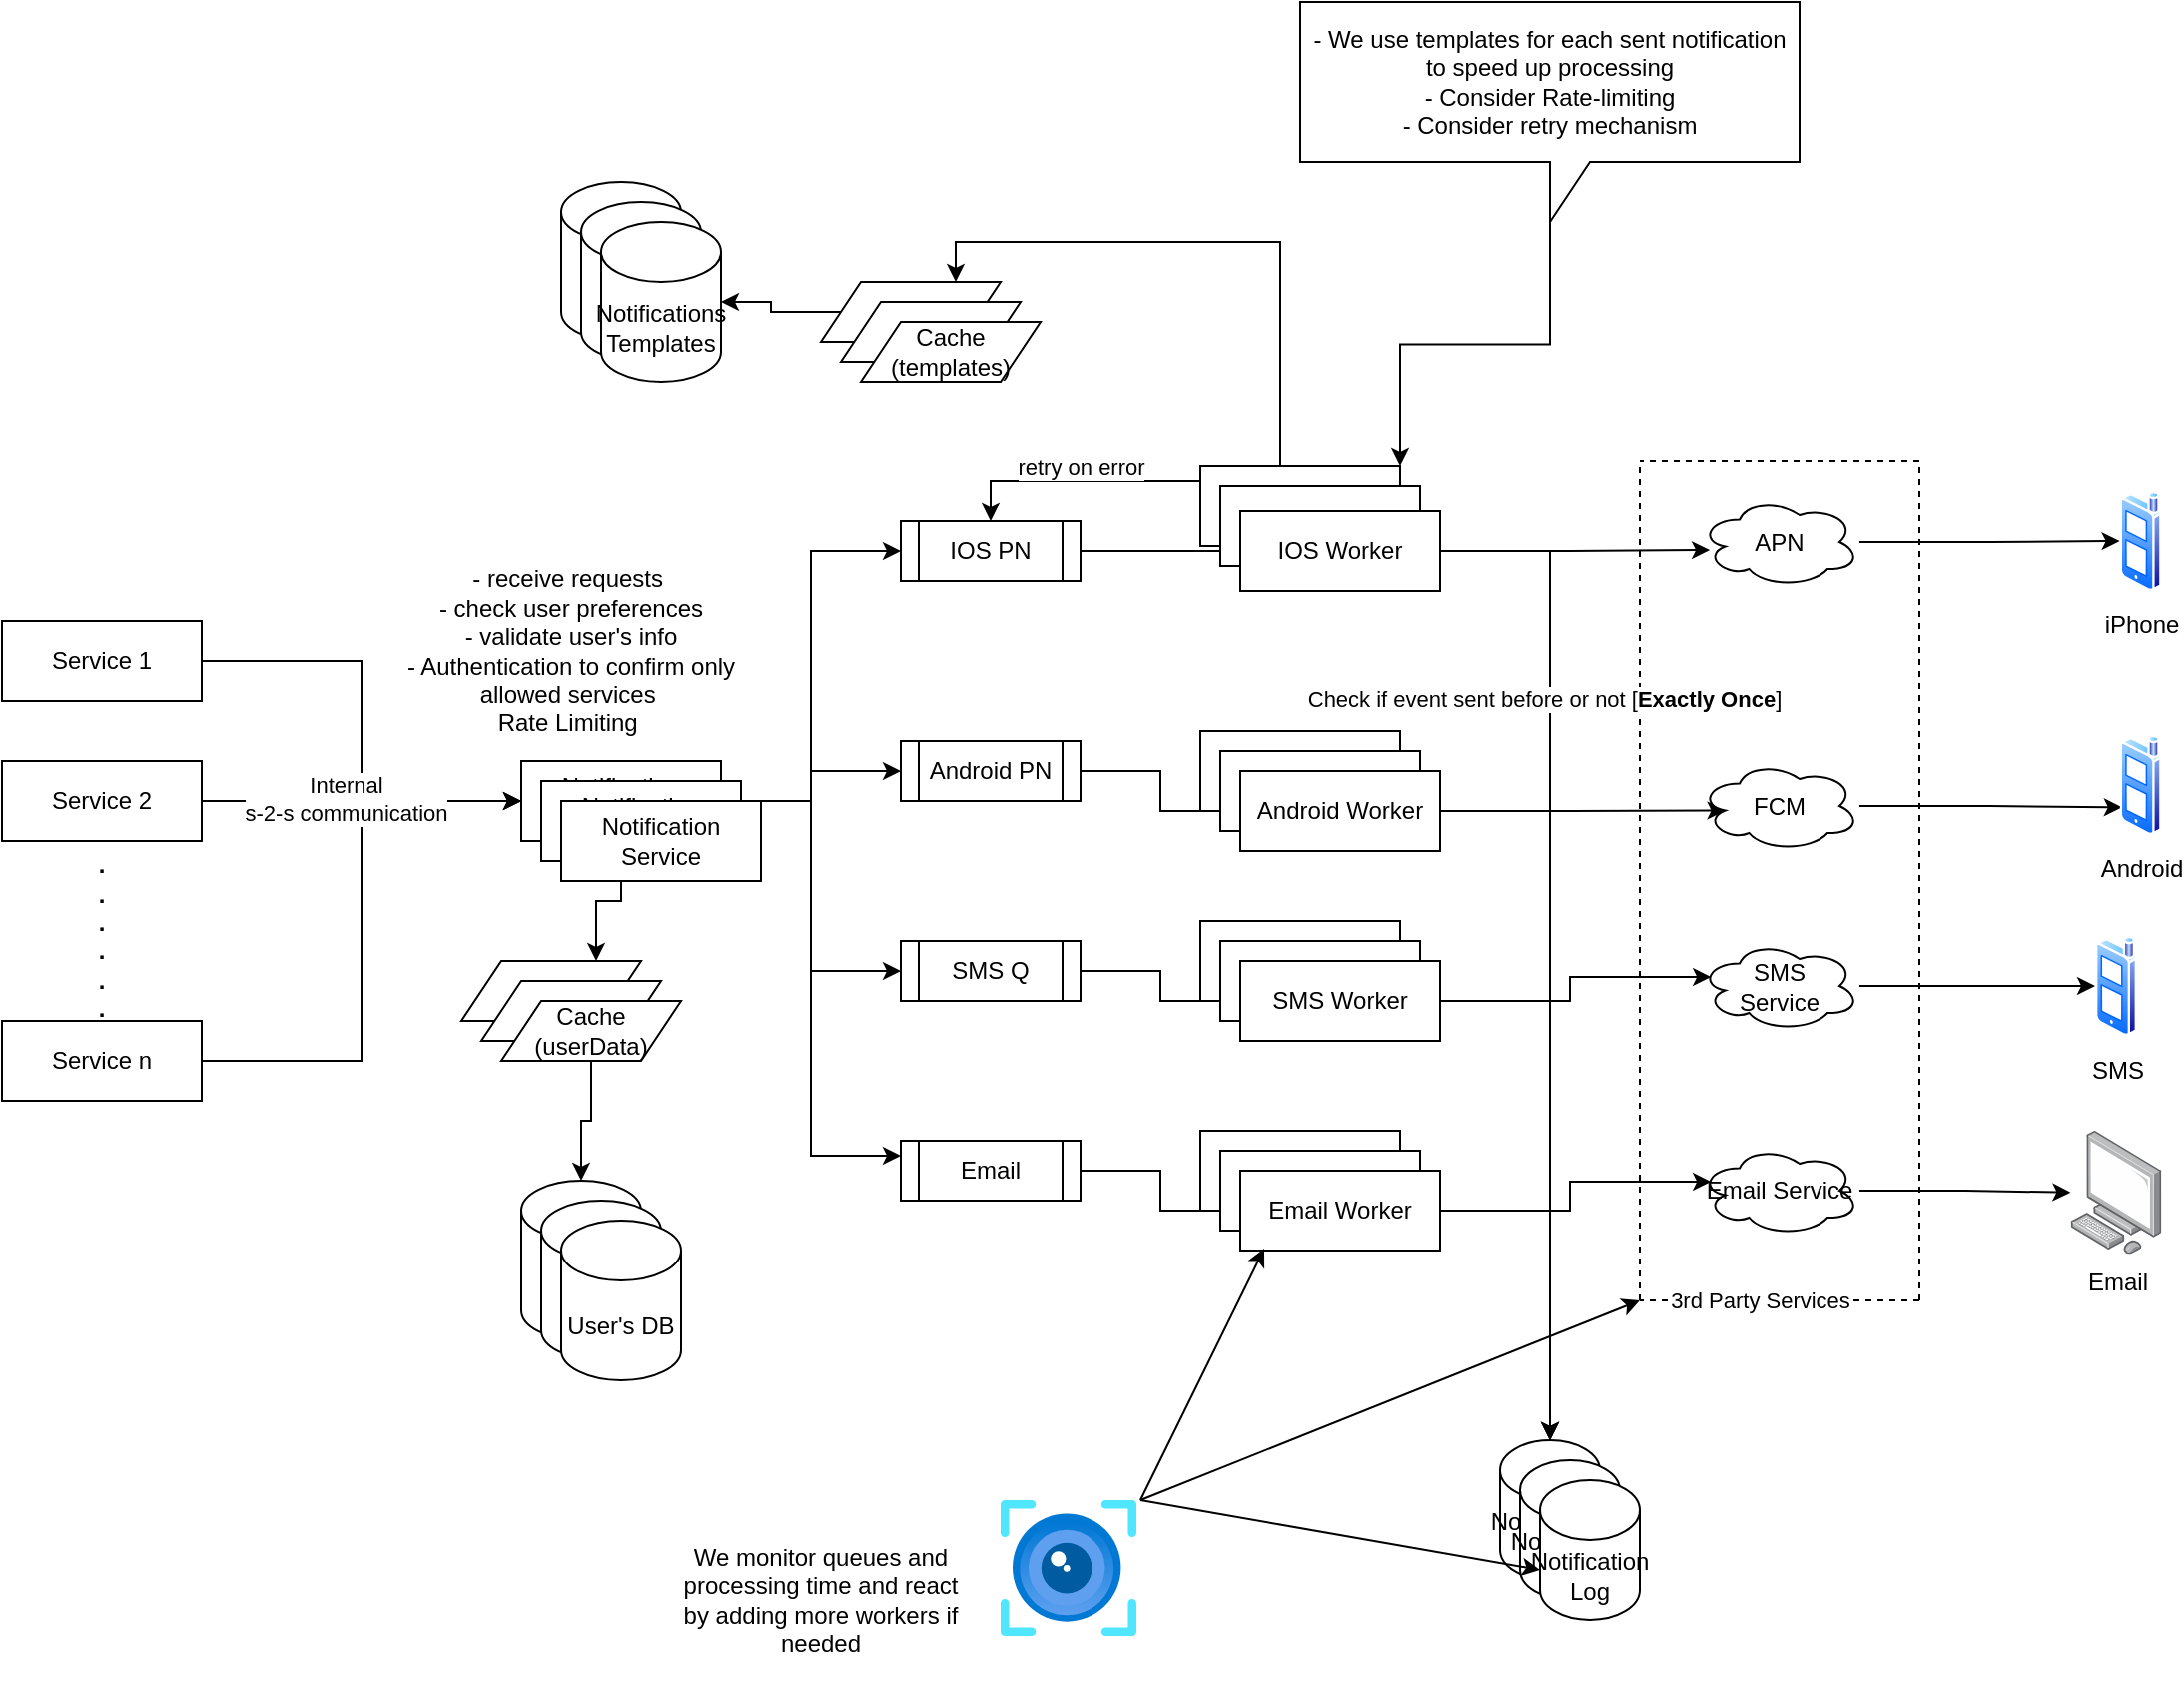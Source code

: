 <mxfile version="24.7.17">
  <diagram name="Page-1" id="NLXaHPt7EvbyLJeMmwPG">
    <mxGraphModel dx="1434" dy="1895" grid="1" gridSize="10" guides="1" tooltips="1" connect="1" arrows="1" fold="1" page="1" pageScale="1" pageWidth="850" pageHeight="1100" math="0" shadow="0">
      <root>
        <mxCell id="0" />
        <mxCell id="1" parent="0" />
        <mxCell id="RzXXmSxFQPVKrlZQ7P__-6" style="edgeStyle=orthogonalEdgeStyle;rounded=0;orthogonalLoop=1;jettySize=auto;html=1;entryX=0;entryY=0.5;entryDx=0;entryDy=0;" parent="1" source="RzXXmSxFQPVKrlZQ7P__-1" target="RzXXmSxFQPVKrlZQ7P__-5" edge="1">
          <mxGeometry relative="1" as="geometry" />
        </mxCell>
        <mxCell id="RzXXmSxFQPVKrlZQ7P__-1" value="Service 1" style="rounded=0;whiteSpace=wrap;html=1;" parent="1" vertex="1">
          <mxGeometry x="40" y="180" width="100" height="40" as="geometry" />
        </mxCell>
        <mxCell id="RzXXmSxFQPVKrlZQ7P__-8" style="edgeStyle=orthogonalEdgeStyle;rounded=0;orthogonalLoop=1;jettySize=auto;html=1;" parent="1" source="RzXXmSxFQPVKrlZQ7P__-2" target="RzXXmSxFQPVKrlZQ7P__-5" edge="1">
          <mxGeometry relative="1" as="geometry" />
        </mxCell>
        <mxCell id="RzXXmSxFQPVKrlZQ7P__-2" value="Service 2" style="rounded=0;whiteSpace=wrap;html=1;" parent="1" vertex="1">
          <mxGeometry x="40" y="250" width="100" height="40" as="geometry" />
        </mxCell>
        <mxCell id="RzXXmSxFQPVKrlZQ7P__-9" style="edgeStyle=orthogonalEdgeStyle;rounded=0;orthogonalLoop=1;jettySize=auto;html=1;entryX=0;entryY=0.5;entryDx=0;entryDy=0;" parent="1" source="RzXXmSxFQPVKrlZQ7P__-3" target="RzXXmSxFQPVKrlZQ7P__-5" edge="1">
          <mxGeometry relative="1" as="geometry" />
        </mxCell>
        <mxCell id="RzXXmSxFQPVKrlZQ7P__-10" value="Internal &lt;br&gt;s-2-s communication" style="edgeLabel;html=1;align=center;verticalAlign=middle;resizable=0;points=[];" parent="RzXXmSxFQPVKrlZQ7P__-9" vertex="1" connectable="0">
          <mxGeometry x="0.688" y="1" relative="1" as="geometry">
            <mxPoint x="-43" as="offset" />
          </mxGeometry>
        </mxCell>
        <mxCell id="RzXXmSxFQPVKrlZQ7P__-3" value="Service n" style="rounded=0;whiteSpace=wrap;html=1;" parent="1" vertex="1">
          <mxGeometry x="40" y="380" width="100" height="40" as="geometry" />
        </mxCell>
        <mxCell id="RzXXmSxFQPVKrlZQ7P__-4" value="&lt;b&gt;.&lt;br&gt;.&lt;br&gt;.&lt;br&gt;.&lt;br&gt;.&lt;br&gt;.&lt;/b&gt;&lt;div&gt;&lt;br&gt;&lt;/div&gt;" style="text;html=1;align=center;verticalAlign=middle;whiteSpace=wrap;rounded=0;" parent="1" vertex="1">
          <mxGeometry x="60" y="330" width="60" height="30" as="geometry" />
        </mxCell>
        <mxCell id="RzXXmSxFQPVKrlZQ7P__-20" style="edgeStyle=orthogonalEdgeStyle;rounded=0;orthogonalLoop=1;jettySize=auto;html=1;entryX=0.75;entryY=0;entryDx=0;entryDy=0;" parent="1" source="RzXXmSxFQPVKrlZQ7P__-5" target="RzXXmSxFQPVKrlZQ7P__-14" edge="1">
          <mxGeometry relative="1" as="geometry" />
        </mxCell>
        <mxCell id="RzXXmSxFQPVKrlZQ7P__-25" style="edgeStyle=orthogonalEdgeStyle;rounded=0;orthogonalLoop=1;jettySize=auto;html=1;entryX=0;entryY=0.5;entryDx=0;entryDy=0;" parent="1" source="RzXXmSxFQPVKrlZQ7P__-5" target="RzXXmSxFQPVKrlZQ7P__-21" edge="1">
          <mxGeometry relative="1" as="geometry" />
        </mxCell>
        <mxCell id="RzXXmSxFQPVKrlZQ7P__-26" style="edgeStyle=orthogonalEdgeStyle;rounded=0;orthogonalLoop=1;jettySize=auto;html=1;entryX=0;entryY=0.5;entryDx=0;entryDy=0;" parent="1" source="RzXXmSxFQPVKrlZQ7P__-5" target="RzXXmSxFQPVKrlZQ7P__-22" edge="1">
          <mxGeometry relative="1" as="geometry" />
        </mxCell>
        <mxCell id="RzXXmSxFQPVKrlZQ7P__-27" style="edgeStyle=orthogonalEdgeStyle;rounded=0;orthogonalLoop=1;jettySize=auto;html=1;entryX=0;entryY=0.5;entryDx=0;entryDy=0;" parent="1" source="RzXXmSxFQPVKrlZQ7P__-5" target="RzXXmSxFQPVKrlZQ7P__-23" edge="1">
          <mxGeometry relative="1" as="geometry" />
        </mxCell>
        <mxCell id="RzXXmSxFQPVKrlZQ7P__-28" style="edgeStyle=orthogonalEdgeStyle;rounded=0;orthogonalLoop=1;jettySize=auto;html=1;entryX=0;entryY=0.25;entryDx=0;entryDy=0;" parent="1" source="RzXXmSxFQPVKrlZQ7P__-5" target="RzXXmSxFQPVKrlZQ7P__-24" edge="1">
          <mxGeometry relative="1" as="geometry" />
        </mxCell>
        <mxCell id="RzXXmSxFQPVKrlZQ7P__-5" value="Notification Service" style="rounded=0;whiteSpace=wrap;html=1;" parent="1" vertex="1">
          <mxGeometry x="300" y="250" width="100" height="40" as="geometry" />
        </mxCell>
        <mxCell id="RzXXmSxFQPVKrlZQ7P__-17" value="" style="group" parent="1" vertex="1" connectable="0">
          <mxGeometry x="270" y="350" width="110" height="50" as="geometry" />
        </mxCell>
        <mxCell id="RzXXmSxFQPVKrlZQ7P__-14" value="" style="shape=parallelogram;perimeter=parallelogramPerimeter;whiteSpace=wrap;html=1;fixedSize=1;" parent="RzXXmSxFQPVKrlZQ7P__-17" vertex="1">
          <mxGeometry width="90" height="30" as="geometry" />
        </mxCell>
        <mxCell id="RzXXmSxFQPVKrlZQ7P__-15" value="" style="shape=parallelogram;perimeter=parallelogramPerimeter;whiteSpace=wrap;html=1;fixedSize=1;" parent="RzXXmSxFQPVKrlZQ7P__-17" vertex="1">
          <mxGeometry x="10" y="10" width="90" height="30" as="geometry" />
        </mxCell>
        <mxCell id="RzXXmSxFQPVKrlZQ7P__-16" value="Cache&lt;br&gt;(userData)" style="shape=parallelogram;perimeter=parallelogramPerimeter;whiteSpace=wrap;html=1;fixedSize=1;" parent="RzXXmSxFQPVKrlZQ7P__-17" vertex="1">
          <mxGeometry x="20" y="20" width="90" height="30" as="geometry" />
        </mxCell>
        <mxCell id="RzXXmSxFQPVKrlZQ7P__-18" value="" style="group" parent="1" vertex="1" connectable="0">
          <mxGeometry x="300" y="460" width="80" height="100" as="geometry" />
        </mxCell>
        <mxCell id="RzXXmSxFQPVKrlZQ7P__-11" value="" style="shape=cylinder3;whiteSpace=wrap;html=1;boundedLbl=1;backgroundOutline=1;size=15;" parent="RzXXmSxFQPVKrlZQ7P__-18" vertex="1">
          <mxGeometry width="60" height="80" as="geometry" />
        </mxCell>
        <mxCell id="RzXXmSxFQPVKrlZQ7P__-12" value="" style="shape=cylinder3;whiteSpace=wrap;html=1;boundedLbl=1;backgroundOutline=1;size=15;" parent="RzXXmSxFQPVKrlZQ7P__-18" vertex="1">
          <mxGeometry x="10" y="10" width="60" height="80" as="geometry" />
        </mxCell>
        <mxCell id="RzXXmSxFQPVKrlZQ7P__-13" value="User&#39;s DB" style="shape=cylinder3;whiteSpace=wrap;html=1;boundedLbl=1;backgroundOutline=1;size=15;strokeColor=default;align=center;verticalAlign=middle;fontFamily=Helvetica;fontSize=12;fontColor=default;fillColor=default;" parent="RzXXmSxFQPVKrlZQ7P__-18" vertex="1">
          <mxGeometry x="20" y="20" width="60" height="80" as="geometry" />
        </mxCell>
        <mxCell id="RzXXmSxFQPVKrlZQ7P__-19" style="edgeStyle=orthogonalEdgeStyle;rounded=0;orthogonalLoop=1;jettySize=auto;html=1;entryX=0.5;entryY=0;entryDx=0;entryDy=0;entryPerimeter=0;" parent="1" source="RzXXmSxFQPVKrlZQ7P__-16" target="RzXXmSxFQPVKrlZQ7P__-11" edge="1">
          <mxGeometry relative="1" as="geometry" />
        </mxCell>
        <mxCell id="RzXXmSxFQPVKrlZQ7P__-66" value="" style="edgeStyle=orthogonalEdgeStyle;rounded=0;orthogonalLoop=1;jettySize=auto;html=1;" parent="1" source="RzXXmSxFQPVKrlZQ7P__-21" target="RzXXmSxFQPVKrlZQ7P__-51" edge="1">
          <mxGeometry relative="1" as="geometry" />
        </mxCell>
        <mxCell id="RzXXmSxFQPVKrlZQ7P__-21" value="IOS PN" style="shape=process;whiteSpace=wrap;html=1;backgroundOutline=1;" parent="1" vertex="1">
          <mxGeometry x="490" y="130" width="90" height="30" as="geometry" />
        </mxCell>
        <mxCell id="RzXXmSxFQPVKrlZQ7P__-65" value="" style="edgeStyle=orthogonalEdgeStyle;rounded=0;orthogonalLoop=1;jettySize=auto;html=1;" parent="1" source="RzXXmSxFQPVKrlZQ7P__-22" target="RzXXmSxFQPVKrlZQ7P__-56" edge="1">
          <mxGeometry relative="1" as="geometry" />
        </mxCell>
        <mxCell id="RzXXmSxFQPVKrlZQ7P__-22" value="Android PN" style="shape=process;whiteSpace=wrap;html=1;backgroundOutline=1;" parent="1" vertex="1">
          <mxGeometry x="490" y="240" width="90" height="30" as="geometry" />
        </mxCell>
        <mxCell id="RzXXmSxFQPVKrlZQ7P__-64" value="" style="edgeStyle=orthogonalEdgeStyle;rounded=0;orthogonalLoop=1;jettySize=auto;html=1;" parent="1" source="RzXXmSxFQPVKrlZQ7P__-23" target="RzXXmSxFQPVKrlZQ7P__-59" edge="1">
          <mxGeometry relative="1" as="geometry" />
        </mxCell>
        <mxCell id="RzXXmSxFQPVKrlZQ7P__-23" value="SMS Q" style="shape=process;whiteSpace=wrap;html=1;backgroundOutline=1;" parent="1" vertex="1">
          <mxGeometry x="490" y="340" width="90" height="30" as="geometry" />
        </mxCell>
        <mxCell id="RzXXmSxFQPVKrlZQ7P__-67" value="" style="edgeStyle=orthogonalEdgeStyle;rounded=0;orthogonalLoop=1;jettySize=auto;html=1;" parent="1" source="RzXXmSxFQPVKrlZQ7P__-24" target="RzXXmSxFQPVKrlZQ7P__-62" edge="1">
          <mxGeometry relative="1" as="geometry" />
        </mxCell>
        <mxCell id="RzXXmSxFQPVKrlZQ7P__-24" value="Email" style="shape=process;whiteSpace=wrap;html=1;backgroundOutline=1;" parent="1" vertex="1">
          <mxGeometry x="490" y="440" width="90" height="30" as="geometry" />
        </mxCell>
        <mxCell id="RzXXmSxFQPVKrlZQ7P__-29" value="- receive requests&amp;nbsp;&lt;br&gt;- check user preferences&lt;br&gt;- validate user&#39;s info&lt;br&gt;- Authentication to confirm only allowed services&amp;nbsp;&lt;br&gt;Rate Limiting&amp;nbsp;" style="text;html=1;align=center;verticalAlign=middle;whiteSpace=wrap;rounded=0;" parent="1" vertex="1">
          <mxGeometry x="235" y="180" width="180" height="30" as="geometry" />
        </mxCell>
        <mxCell id="RzXXmSxFQPVKrlZQ7P__-30" value="Notification Service" style="rounded=0;whiteSpace=wrap;html=1;" parent="1" vertex="1">
          <mxGeometry x="310" y="260" width="100" height="40" as="geometry" />
        </mxCell>
        <mxCell id="RzXXmSxFQPVKrlZQ7P__-31" value="Notification Service" style="rounded=0;whiteSpace=wrap;html=1;" parent="1" vertex="1">
          <mxGeometry x="320" y="270" width="100" height="40" as="geometry" />
        </mxCell>
        <mxCell id="YqJQJMSbK-VPxtodXvEf-1" style="edgeStyle=orthogonalEdgeStyle;rounded=0;orthogonalLoop=1;jettySize=auto;html=1;entryX=0.5;entryY=0;entryDx=0;entryDy=0;" parent="1" source="RzXXmSxFQPVKrlZQ7P__-49" target="RzXXmSxFQPVKrlZQ7P__-21" edge="1">
          <mxGeometry relative="1" as="geometry">
            <Array as="points">
              <mxPoint x="535" y="110" />
            </Array>
          </mxGeometry>
        </mxCell>
        <mxCell id="YqJQJMSbK-VPxtodXvEf-2" value="retry on error" style="edgeLabel;html=1;align=center;verticalAlign=middle;resizable=0;points=[];" parent="YqJQJMSbK-VPxtodXvEf-1" vertex="1" connectable="0">
          <mxGeometry x="0.2" y="-2" relative="1" as="geometry">
            <mxPoint x="15" y="-5" as="offset" />
          </mxGeometry>
        </mxCell>
        <mxCell id="YqJQJMSbK-VPxtodXvEf-16" style="edgeStyle=orthogonalEdgeStyle;rounded=0;orthogonalLoop=1;jettySize=auto;html=1;entryX=0.75;entryY=0;entryDx=0;entryDy=0;" parent="1" source="RzXXmSxFQPVKrlZQ7P__-49" target="YqJQJMSbK-VPxtodXvEf-5" edge="1">
          <mxGeometry relative="1" as="geometry">
            <Array as="points">
              <mxPoint x="680" y="-10" />
              <mxPoint x="518" y="-10" />
            </Array>
          </mxGeometry>
        </mxCell>
        <mxCell id="RzXXmSxFQPVKrlZQ7P__-49" value="IOS Worker" style="rounded=0;whiteSpace=wrap;html=1;" parent="1" vertex="1">
          <mxGeometry x="640" y="102.5" width="100" height="40" as="geometry" />
        </mxCell>
        <mxCell id="RzXXmSxFQPVKrlZQ7P__-50" value="IOS Worker" style="rounded=0;whiteSpace=wrap;html=1;" parent="1" vertex="1">
          <mxGeometry x="650" y="112.5" width="100" height="40" as="geometry" />
        </mxCell>
        <mxCell id="RzXXmSxFQPVKrlZQ7P__-78" style="edgeStyle=orthogonalEdgeStyle;rounded=0;orthogonalLoop=1;jettySize=auto;html=1;entryX=0.063;entryY=0.589;entryDx=0;entryDy=0;entryPerimeter=0;" parent="1" source="RzXXmSxFQPVKrlZQ7P__-51" target="RzXXmSxFQPVKrlZQ7P__-74" edge="1">
          <mxGeometry relative="1" as="geometry">
            <mxPoint x="860" y="165" as="targetPoint" />
          </mxGeometry>
        </mxCell>
        <mxCell id="RzXXmSxFQPVKrlZQ7P__-51" value="IOS Worker" style="rounded=0;whiteSpace=wrap;html=1;" parent="1" vertex="1">
          <mxGeometry x="660" y="125" width="100" height="40" as="geometry" />
        </mxCell>
        <mxCell id="RzXXmSxFQPVKrlZQ7P__-52" value="IOS Worker" style="rounded=0;whiteSpace=wrap;html=1;" parent="1" vertex="1">
          <mxGeometry x="640" y="235" width="100" height="40" as="geometry" />
        </mxCell>
        <mxCell id="RzXXmSxFQPVKrlZQ7P__-55" value="IOS Worker" style="rounded=0;whiteSpace=wrap;html=1;" parent="1" vertex="1">
          <mxGeometry x="650" y="245" width="100" height="40" as="geometry" />
        </mxCell>
        <mxCell id="RzXXmSxFQPVKrlZQ7P__-79" style="edgeStyle=orthogonalEdgeStyle;rounded=0;orthogonalLoop=1;jettySize=auto;html=1;entryX=0.16;entryY=0.55;entryDx=0;entryDy=0;entryPerimeter=0;" parent="1" source="RzXXmSxFQPVKrlZQ7P__-56" target="RzXXmSxFQPVKrlZQ7P__-75" edge="1">
          <mxGeometry relative="1" as="geometry">
            <mxPoint x="860" y="275" as="targetPoint" />
          </mxGeometry>
        </mxCell>
        <mxCell id="RzXXmSxFQPVKrlZQ7P__-56" value="Android Worker" style="rounded=0;whiteSpace=wrap;html=1;" parent="1" vertex="1">
          <mxGeometry x="660" y="255" width="100" height="40" as="geometry" />
        </mxCell>
        <mxCell id="RzXXmSxFQPVKrlZQ7P__-57" value="SMS Worker" style="rounded=0;whiteSpace=wrap;html=1;" parent="1" vertex="1">
          <mxGeometry x="640" y="330" width="100" height="40" as="geometry" />
        </mxCell>
        <mxCell id="RzXXmSxFQPVKrlZQ7P__-58" value="SMS Worker" style="rounded=0;whiteSpace=wrap;html=1;" parent="1" vertex="1">
          <mxGeometry x="650" y="340" width="100" height="40" as="geometry" />
        </mxCell>
        <mxCell id="RzXXmSxFQPVKrlZQ7P__-80" style="edgeStyle=orthogonalEdgeStyle;rounded=0;orthogonalLoop=1;jettySize=auto;html=1;entryX=0.07;entryY=0.4;entryDx=0;entryDy=0;entryPerimeter=0;" parent="1" source="RzXXmSxFQPVKrlZQ7P__-59" target="RzXXmSxFQPVKrlZQ7P__-76" edge="1">
          <mxGeometry relative="1" as="geometry">
            <mxPoint x="860" y="370" as="targetPoint" />
          </mxGeometry>
        </mxCell>
        <mxCell id="RzXXmSxFQPVKrlZQ7P__-59" value="SMS Worker" style="rounded=0;whiteSpace=wrap;html=1;" parent="1" vertex="1">
          <mxGeometry x="660" y="350" width="100" height="40" as="geometry" />
        </mxCell>
        <mxCell id="RzXXmSxFQPVKrlZQ7P__-60" value="Email Worker" style="rounded=0;whiteSpace=wrap;html=1;" parent="1" vertex="1">
          <mxGeometry x="640" y="435" width="100" height="40" as="geometry" />
        </mxCell>
        <mxCell id="RzXXmSxFQPVKrlZQ7P__-61" value="Email Worker" style="rounded=0;whiteSpace=wrap;html=1;" parent="1" vertex="1">
          <mxGeometry x="650" y="445" width="100" height="40" as="geometry" />
        </mxCell>
        <mxCell id="RzXXmSxFQPVKrlZQ7P__-81" style="edgeStyle=orthogonalEdgeStyle;rounded=0;orthogonalLoop=1;jettySize=auto;html=1;entryX=0.07;entryY=0.4;entryDx=0;entryDy=0;entryPerimeter=0;" parent="1" source="RzXXmSxFQPVKrlZQ7P__-62" target="RzXXmSxFQPVKrlZQ7P__-77" edge="1">
          <mxGeometry relative="1" as="geometry">
            <mxPoint x="860" y="475" as="targetPoint" />
          </mxGeometry>
        </mxCell>
        <mxCell id="RzXXmSxFQPVKrlZQ7P__-62" value="Email Worker" style="rounded=0;whiteSpace=wrap;html=1;" parent="1" vertex="1">
          <mxGeometry x="660" y="455" width="100" height="40" as="geometry" />
        </mxCell>
        <mxCell id="RzXXmSxFQPVKrlZQ7P__-68" value="" style="endArrow=none;dashed=1;html=1;rounded=0;" parent="1" edge="1">
          <mxGeometry width="50" height="50" relative="1" as="geometry">
            <mxPoint x="860" y="520" as="sourcePoint" />
            <mxPoint x="860" y="100" as="targetPoint" />
          </mxGeometry>
        </mxCell>
        <mxCell id="RzXXmSxFQPVKrlZQ7P__-69" value="" style="endArrow=none;dashed=1;html=1;rounded=0;" parent="1" edge="1">
          <mxGeometry width="50" height="50" relative="1" as="geometry">
            <mxPoint x="1000" y="520" as="sourcePoint" />
            <mxPoint x="1000" y="100" as="targetPoint" />
          </mxGeometry>
        </mxCell>
        <mxCell id="RzXXmSxFQPVKrlZQ7P__-70" value="" style="endArrow=none;dashed=1;html=1;rounded=0;" parent="1" edge="1">
          <mxGeometry width="50" height="50" relative="1" as="geometry">
            <mxPoint x="1000" y="100" as="sourcePoint" />
            <mxPoint x="860" y="100" as="targetPoint" />
          </mxGeometry>
        </mxCell>
        <mxCell id="RzXXmSxFQPVKrlZQ7P__-71" value="" style="endArrow=none;dashed=1;html=1;rounded=0;" parent="1" edge="1">
          <mxGeometry width="50" height="50" relative="1" as="geometry">
            <mxPoint x="1000" y="520" as="sourcePoint" />
            <mxPoint x="860" y="520" as="targetPoint" />
          </mxGeometry>
        </mxCell>
        <mxCell id="RzXXmSxFQPVKrlZQ7P__-72" value="3rd Party Services" style="edgeLabel;html=1;align=center;verticalAlign=middle;resizable=0;points=[];" parent="RzXXmSxFQPVKrlZQ7P__-71" vertex="1" connectable="0">
          <mxGeometry x="0.471" y="-3" relative="1" as="geometry">
            <mxPoint x="23" y="3" as="offset" />
          </mxGeometry>
        </mxCell>
        <mxCell id="RzXXmSxFQPVKrlZQ7P__-84" style="edgeStyle=orthogonalEdgeStyle;rounded=0;orthogonalLoop=1;jettySize=auto;html=1;" parent="1" source="RzXXmSxFQPVKrlZQ7P__-74" target="RzXXmSxFQPVKrlZQ7P__-83" edge="1">
          <mxGeometry relative="1" as="geometry" />
        </mxCell>
        <mxCell id="RzXXmSxFQPVKrlZQ7P__-74" value="APN" style="ellipse;shape=cloud;whiteSpace=wrap;html=1;" parent="1" vertex="1">
          <mxGeometry x="890" y="118" width="80" height="45" as="geometry" />
        </mxCell>
        <mxCell id="q9irmsVn3wUtdc5Ee6eN-3" style="edgeStyle=orthogonalEdgeStyle;rounded=0;orthogonalLoop=1;jettySize=auto;html=1;entryX=0;entryY=0.75;entryDx=0;entryDy=0;" edge="1" parent="1" source="RzXXmSxFQPVKrlZQ7P__-75" target="RzXXmSxFQPVKrlZQ7P__-85">
          <mxGeometry relative="1" as="geometry">
            <mxPoint x="1090" y="272.5" as="targetPoint" />
          </mxGeometry>
        </mxCell>
        <mxCell id="RzXXmSxFQPVKrlZQ7P__-75" value="FCM" style="ellipse;shape=cloud;whiteSpace=wrap;html=1;" parent="1" vertex="1">
          <mxGeometry x="890" y="250" width="80" height="45" as="geometry" />
        </mxCell>
        <mxCell id="RzXXmSxFQPVKrlZQ7P__-90" style="edgeStyle=orthogonalEdgeStyle;rounded=0;orthogonalLoop=1;jettySize=auto;html=1;entryX=0;entryY=0.5;entryDx=0;entryDy=0;" parent="1" source="RzXXmSxFQPVKrlZQ7P__-76" target="RzXXmSxFQPVKrlZQ7P__-86" edge="1">
          <mxGeometry relative="1" as="geometry" />
        </mxCell>
        <mxCell id="RzXXmSxFQPVKrlZQ7P__-76" value="SMS &lt;br&gt;Service" style="ellipse;shape=cloud;whiteSpace=wrap;html=1;" parent="1" vertex="1">
          <mxGeometry x="890" y="340" width="80" height="45" as="geometry" />
        </mxCell>
        <mxCell id="RzXXmSxFQPVKrlZQ7P__-91" style="edgeStyle=orthogonalEdgeStyle;rounded=0;orthogonalLoop=1;jettySize=auto;html=1;" parent="1" source="RzXXmSxFQPVKrlZQ7P__-77" target="RzXXmSxFQPVKrlZQ7P__-87" edge="1">
          <mxGeometry relative="1" as="geometry" />
        </mxCell>
        <mxCell id="RzXXmSxFQPVKrlZQ7P__-77" value="Email Service" style="ellipse;shape=cloud;whiteSpace=wrap;html=1;" parent="1" vertex="1">
          <mxGeometry x="890" y="442.5" width="80" height="45" as="geometry" />
        </mxCell>
        <mxCell id="RzXXmSxFQPVKrlZQ7P__-83" value="iPhone" style="image;aspect=fixed;perimeter=ellipsePerimeter;html=1;align=center;shadow=0;dashed=0;spacingTop=3;image=img/lib/active_directory/cell_phone.svg;" parent="1" vertex="1">
          <mxGeometry x="1100.3" y="115" width="21" height="50" as="geometry" />
        </mxCell>
        <mxCell id="RzXXmSxFQPVKrlZQ7P__-85" value="Android" style="image;aspect=fixed;perimeter=ellipsePerimeter;html=1;align=center;shadow=0;dashed=0;spacingTop=3;image=img/lib/active_directory/cell_phone.svg;" parent="1" vertex="1">
          <mxGeometry x="1100.3" y="237" width="21" height="50" as="geometry" />
        </mxCell>
        <mxCell id="RzXXmSxFQPVKrlZQ7P__-86" value="SMS" style="image;aspect=fixed;perimeter=ellipsePerimeter;html=1;align=center;shadow=0;dashed=0;spacingTop=3;image=img/lib/active_directory/cell_phone.svg;" parent="1" vertex="1">
          <mxGeometry x="1088" y="337.5" width="21" height="50" as="geometry" />
        </mxCell>
        <mxCell id="RzXXmSxFQPVKrlZQ7P__-87" value="Email" style="image;points=[];aspect=fixed;html=1;align=center;shadow=0;dashed=0;image=img/lib/allied_telesis/computer_and_terminals/Personal_Computer.svg;" parent="1" vertex="1">
          <mxGeometry x="1075.7" y="435" width="45.6" height="61.8" as="geometry" />
        </mxCell>
        <mxCell id="RzXXmSxFQPVKrlZQ7P__-92" value="Notification Log" style="shape=cylinder3;whiteSpace=wrap;html=1;boundedLbl=1;backgroundOutline=1;size=15;" parent="1" vertex="1">
          <mxGeometry x="790" y="590" width="50" height="70" as="geometry" />
        </mxCell>
        <mxCell id="RzXXmSxFQPVKrlZQ7P__-93" value="Notification Log" style="shape=cylinder3;whiteSpace=wrap;html=1;boundedLbl=1;backgroundOutline=1;size=15;" parent="1" vertex="1">
          <mxGeometry x="800" y="600" width="50" height="70" as="geometry" />
        </mxCell>
        <mxCell id="RzXXmSxFQPVKrlZQ7P__-94" value="Notification Log" style="shape=cylinder3;whiteSpace=wrap;html=1;boundedLbl=1;backgroundOutline=1;size=15;" parent="1" vertex="1">
          <mxGeometry x="810" y="610" width="50" height="70" as="geometry" />
        </mxCell>
        <mxCell id="RzXXmSxFQPVKrlZQ7P__-95" style="edgeStyle=orthogonalEdgeStyle;rounded=0;orthogonalLoop=1;jettySize=auto;html=1;entryX=0.5;entryY=0;entryDx=0;entryDy=0;entryPerimeter=0;" parent="1" source="RzXXmSxFQPVKrlZQ7P__-62" target="RzXXmSxFQPVKrlZQ7P__-92" edge="1">
          <mxGeometry relative="1" as="geometry" />
        </mxCell>
        <mxCell id="RzXXmSxFQPVKrlZQ7P__-96" style="edgeStyle=orthogonalEdgeStyle;rounded=0;orthogonalLoop=1;jettySize=auto;html=1;entryX=0.5;entryY=0;entryDx=0;entryDy=0;entryPerimeter=0;" parent="1" source="RzXXmSxFQPVKrlZQ7P__-59" target="RzXXmSxFQPVKrlZQ7P__-92" edge="1">
          <mxGeometry relative="1" as="geometry" />
        </mxCell>
        <mxCell id="RzXXmSxFQPVKrlZQ7P__-97" style="edgeStyle=orthogonalEdgeStyle;rounded=0;orthogonalLoop=1;jettySize=auto;html=1;entryX=0.5;entryY=0;entryDx=0;entryDy=0;entryPerimeter=0;" parent="1" source="RzXXmSxFQPVKrlZQ7P__-56" target="RzXXmSxFQPVKrlZQ7P__-92" edge="1">
          <mxGeometry relative="1" as="geometry" />
        </mxCell>
        <mxCell id="RzXXmSxFQPVKrlZQ7P__-98" style="edgeStyle=orthogonalEdgeStyle;rounded=0;orthogonalLoop=1;jettySize=auto;html=1;entryX=0.5;entryY=0;entryDx=0;entryDy=0;entryPerimeter=0;" parent="1" source="RzXXmSxFQPVKrlZQ7P__-51" target="RzXXmSxFQPVKrlZQ7P__-92" edge="1">
          <mxGeometry relative="1" as="geometry" />
        </mxCell>
        <mxCell id="YqJQJMSbK-VPxtodXvEf-3" value="Check if event sent before or not [&lt;b&gt;Exactly Once&lt;/b&gt;]" style="edgeLabel;html=1;align=center;verticalAlign=middle;resizable=0;points=[];" parent="RzXXmSxFQPVKrlZQ7P__-98" vertex="1" connectable="0">
          <mxGeometry x="-0.49" y="-3" relative="1" as="geometry">
            <mxPoint y="1" as="offset" />
          </mxGeometry>
        </mxCell>
        <mxCell id="YqJQJMSbK-VPxtodXvEf-13" style="edgeStyle=orthogonalEdgeStyle;rounded=0;orthogonalLoop=1;jettySize=auto;html=1;entryX=1;entryY=0;entryDx=0;entryDy=0;" parent="1" source="RzXXmSxFQPVKrlZQ7P__-100" target="RzXXmSxFQPVKrlZQ7P__-49" edge="1">
          <mxGeometry relative="1" as="geometry" />
        </mxCell>
        <mxCell id="RzXXmSxFQPVKrlZQ7P__-100" value="- We use templates for each sent notification to speed up processing&lt;br&gt;- Consider Rate-limiting&lt;br&gt;- Consider retry mechanism" style="shape=callout;whiteSpace=wrap;html=1;perimeter=calloutPerimeter;" parent="1" vertex="1">
          <mxGeometry x="690" y="-130" width="250" height="110" as="geometry" />
        </mxCell>
        <mxCell id="RzXXmSxFQPVKrlZQ7P__-101" value="" style="image;aspect=fixed;html=1;points=[];align=center;fontSize=12;image=img/lib/azure2/ai_machine_learning/Computer_Vision.svg;" parent="1" vertex="1">
          <mxGeometry x="540" y="620" width="68" height="68" as="geometry" />
        </mxCell>
        <mxCell id="RzXXmSxFQPVKrlZQ7P__-102" value="" style="endArrow=classic;html=1;rounded=0;entryX=0.12;entryY=0.975;entryDx=0;entryDy=0;entryPerimeter=0;" parent="1" target="RzXXmSxFQPVKrlZQ7P__-62" edge="1">
          <mxGeometry width="50" height="50" relative="1" as="geometry">
            <mxPoint x="610" y="620" as="sourcePoint" />
            <mxPoint x="660" y="570" as="targetPoint" />
          </mxGeometry>
        </mxCell>
        <mxCell id="RzXXmSxFQPVKrlZQ7P__-103" value="We monitor queues and processing time and react by adding more workers if needed" style="text;html=1;align=center;verticalAlign=middle;whiteSpace=wrap;rounded=0;" parent="1" vertex="1">
          <mxGeometry x="380" y="630" width="140" height="80" as="geometry" />
        </mxCell>
        <mxCell id="RzXXmSxFQPVKrlZQ7P__-104" value="" style="endArrow=classic;html=1;rounded=0;entryX=0;entryY=0;entryDx=0;entryDy=45;entryPerimeter=0;" parent="1" target="RzXXmSxFQPVKrlZQ7P__-94" edge="1">
          <mxGeometry width="50" height="50" relative="1" as="geometry">
            <mxPoint x="610" y="620" as="sourcePoint" />
            <mxPoint x="682" y="504" as="targetPoint" />
          </mxGeometry>
        </mxCell>
        <mxCell id="RzXXmSxFQPVKrlZQ7P__-105" value="" style="endArrow=classic;html=1;rounded=0;" parent="1" edge="1">
          <mxGeometry width="50" height="50" relative="1" as="geometry">
            <mxPoint x="610" y="620" as="sourcePoint" />
            <mxPoint x="860" y="520" as="targetPoint" />
          </mxGeometry>
        </mxCell>
        <mxCell id="YqJQJMSbK-VPxtodXvEf-4" value="" style="group" parent="1" vertex="1" connectable="0">
          <mxGeometry x="450" y="10" width="110" height="50" as="geometry" />
        </mxCell>
        <mxCell id="YqJQJMSbK-VPxtodXvEf-5" value="" style="shape=parallelogram;perimeter=parallelogramPerimeter;whiteSpace=wrap;html=1;fixedSize=1;" parent="YqJQJMSbK-VPxtodXvEf-4" vertex="1">
          <mxGeometry width="90" height="30" as="geometry" />
        </mxCell>
        <mxCell id="YqJQJMSbK-VPxtodXvEf-6" value="" style="shape=parallelogram;perimeter=parallelogramPerimeter;whiteSpace=wrap;html=1;fixedSize=1;" parent="YqJQJMSbK-VPxtodXvEf-4" vertex="1">
          <mxGeometry x="10" y="10" width="90" height="30" as="geometry" />
        </mxCell>
        <mxCell id="YqJQJMSbK-VPxtodXvEf-7" value="Cache&lt;br&gt;(templates)" style="shape=parallelogram;perimeter=parallelogramPerimeter;whiteSpace=wrap;html=1;fixedSize=1;" parent="YqJQJMSbK-VPxtodXvEf-4" vertex="1">
          <mxGeometry x="20" y="20" width="90" height="30" as="geometry" />
        </mxCell>
        <mxCell id="YqJQJMSbK-VPxtodXvEf-8" value="" style="group" parent="1" vertex="1" connectable="0">
          <mxGeometry x="320" y="-40" width="80" height="100" as="geometry" />
        </mxCell>
        <mxCell id="YqJQJMSbK-VPxtodXvEf-9" value="" style="shape=cylinder3;whiteSpace=wrap;html=1;boundedLbl=1;backgroundOutline=1;size=15;" parent="YqJQJMSbK-VPxtodXvEf-8" vertex="1">
          <mxGeometry width="60" height="80" as="geometry" />
        </mxCell>
        <mxCell id="YqJQJMSbK-VPxtodXvEf-10" value="" style="shape=cylinder3;whiteSpace=wrap;html=1;boundedLbl=1;backgroundOutline=1;size=15;" parent="YqJQJMSbK-VPxtodXvEf-8" vertex="1">
          <mxGeometry x="10" y="10" width="60" height="80" as="geometry" />
        </mxCell>
        <mxCell id="YqJQJMSbK-VPxtodXvEf-11" value="Notifications Templates" style="shape=cylinder3;whiteSpace=wrap;html=1;boundedLbl=1;backgroundOutline=1;size=15;strokeColor=default;align=center;verticalAlign=middle;fontFamily=Helvetica;fontSize=12;fontColor=default;fillColor=default;" parent="YqJQJMSbK-VPxtodXvEf-8" vertex="1">
          <mxGeometry x="20" y="20" width="60" height="80" as="geometry" />
        </mxCell>
        <mxCell id="YqJQJMSbK-VPxtodXvEf-15" value="" style="edgeStyle=orthogonalEdgeStyle;rounded=0;orthogonalLoop=1;jettySize=auto;html=1;" parent="1" source="YqJQJMSbK-VPxtodXvEf-5" target="YqJQJMSbK-VPxtodXvEf-11" edge="1">
          <mxGeometry relative="1" as="geometry" />
        </mxCell>
      </root>
    </mxGraphModel>
  </diagram>
</mxfile>
